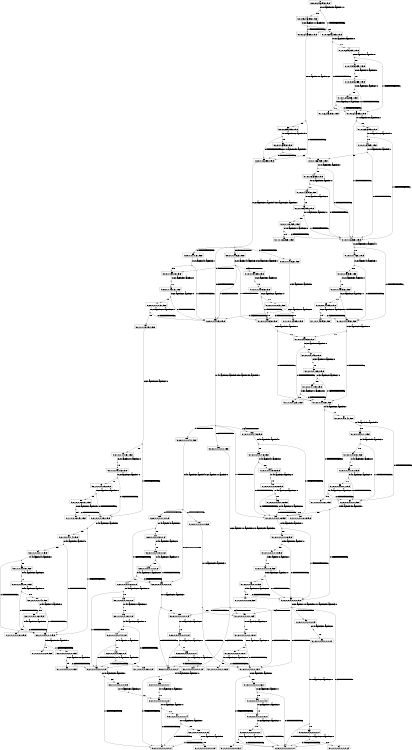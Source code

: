 digraph MDP {
size="8,5"
node [shape=box];
0 -> n0_0 [ arrowhead=none,label="0:r0_WayPoint13_WayPoint11.0" ];
n0_0 [ shape=point,width=0.1,height=0.1,label="" ];
n0_0 -> 1 [ label="0.8" ];
n0_0 -> 2 [ label="0.19999999999999996" ];
1 -> n1_0 [ arrowhead=none,label="0:r0_WayPoint11_WayPoint9.0" ];
n1_0 [ shape=point,width=0.1,height=0.1,label="" ];
n1_0 -> 2 [ label="0.19999999999999996" ];
n1_0 -> 3 [ label="0.8" ];
2 -> n2_0 [ arrowhead=none,label="0:r1_WayPoint18_WayPoint16.0" ];
n2_0 [ shape=point,width=0.1,height=0.1,label="" ];
n2_0 -> 60 [ label="0.8" ];
n2_0 -> 61 [ label="0.19999999999999996" ];
3 -> n3_0 [ arrowhead=none,label="0:r0_WayPoint9_WayPoint8.0" ];
n3_0 [ shape=point,width=0.1,height=0.1,label="" ];
n3_0 -> 4 [ label="0.8" ];
n3_0 -> 5 [ label="0.19999999999999996" ];
4 -> n4_0 [ arrowhead=none,label="0:r0_WayPoint8_WayPoint7.0" ];
n4_0 [ shape=point,width=0.1,height=0.1,label="" ];
n4_0 -> 5 [ label="0.19999999999999996" ];
n4_0 -> 6 [ label="0.8" ];
5 -> n5_0 [ arrowhead=none,label="0:r1_WayPoint18_WayPoint16.0" ];
n5_0 [ shape=point,width=0.1,height=0.1,label="" ];
n5_0 -> 10 [ label="0.8" ];
n5_0 -> 11 [ label="0.19999999999999996" ];
6 -> n6_0 [ arrowhead=none,label="0:r0_WayPoint7_WayPoint2.0" ];
n6_0 [ shape=point,width=0.1,height=0.1,label="" ];
n6_0 -> 7 [ label="1.0" ];
7 -> n7_0 [ arrowhead=none,label="0:r0_WayPoint2_WayPoint27.0" ];
n7_0 [ shape=point,width=0.1,height=0.1,label="" ];
n7_0 -> 5 [ label="0.19999999999999996" ];
n7_0 -> 8 [ label="0.8" ];
8 -> n8_0 [ arrowhead=none,label="0:r0_WayPoint27_WayPoint28.0" ];
n8_0 [ shape=point,width=0.1,height=0.1,label="" ];
n8_0 -> 5 [ label="0.19999999999999996" ];
n8_0 -> 9 [ label="0.8" ];
10 -> n10_0 [ arrowhead=none,label="0:r1_WayPoint16_WayPoint15.0" ];
n10_0 [ shape=point,width=0.1,height=0.1,label="" ];
n10_0 -> 11 [ label="0.19999999999999996" ];
n10_0 -> 12 [ label="0.8" ];
11 -> n11_0 [ arrowhead=none,label="0:r2_WayPoint30_WayPoint4.0" ];
n11_0 [ shape=point,width=0.1,height=0.1,label="" ];
n11_0 -> 19 [ label="0.8" ];
n11_0 -> 20 [ label="0.19999999999999996" ];
12 -> n12_0 [ arrowhead=none,label="0:r1_WayPoint15_WayPoint9.0" ];
n12_0 [ shape=point,width=0.1,height=0.1,label="" ];
n12_0 -> 11 [ label="0.19999999999999996" ];
n12_0 -> 13 [ label="0.8" ];
13 -> n13_0 [ arrowhead=none,label="0:r1_WayPoint9_WayPoint8.0" ];
n13_0 [ shape=point,width=0.1,height=0.1,label="" ];
n13_0 -> 11 [ label="0.19999999999999996" ];
n13_0 -> 14 [ label="0.8" ];
14 -> n14_0 [ arrowhead=none,label="0:r1_WayPoint8_WayPoint7.0" ];
n14_0 [ shape=point,width=0.1,height=0.1,label="" ];
n14_0 -> 11 [ label="0.19999999999999996" ];
n14_0 -> 15 [ label="0.8" ];
15 -> n15_0 [ arrowhead=none,label="0:r1_WayPoint7_WayPoint2.0" ];
n15_0 [ shape=point,width=0.1,height=0.1,label="" ];
n15_0 -> 16 [ label="1.0" ];
16 -> n16_0 [ arrowhead=none,label="0:r1_WayPoint2_WayPoint27.0" ];
n16_0 [ shape=point,width=0.1,height=0.1,label="" ];
n16_0 -> 17 [ label="0.8" ];
n16_0 -> 11 [ label="0.19999999999999996" ];
17 -> n17_0 [ arrowhead=none,label="0:r1_WayPoint27_WayPoint28.0" ];
n17_0 [ shape=point,width=0.1,height=0.1,label="" ];
n17_0 -> 18 [ label="0.8" ];
n17_0 -> 11 [ label="0.19999999999999996" ];
19 -> n19_0 [ arrowhead=none,label="0:r2_WayPoint4_WayPoint3.0" ];
n19_0 [ shape=point,width=0.1,height=0.1,label="" ];
n19_0 -> 20 [ label="0.19999999999999996" ];
n19_0 -> 21 [ label="0.8" ];
20 -> n20_0 [ arrowhead=none,label="0:r3_WayPoint25_WayPoint8.0" ];
n20_0 [ shape=point,width=0.1,height=0.1,label="" ];
n20_0 -> 25 [ label="0.8" ];
n20_0 -> 26 [ label="0.19999999999999996" ];
21 -> n21_0 [ arrowhead=none,label="0:r2_WayPoint3_WayPoint2.0" ];
n21_0 [ shape=point,width=0.1,height=0.1,label="" ];
n21_0 -> 22 [ label="1.0" ];
22 -> n22_0 [ arrowhead=none,label="0:r2_WayPoint2_WayPoint27.0" ];
n22_0 [ shape=point,width=0.1,height=0.1,label="" ];
n22_0 -> 20 [ label="0.19999999999999996" ];
n22_0 -> 23 [ label="0.8" ];
23 -> n23_0 [ arrowhead=none,label="0:r2_WayPoint27_WayPoint28.0" ];
n23_0 [ shape=point,width=0.1,height=0.1,label="" ];
n23_0 -> 20 [ label="0.19999999999999996" ];
n23_0 -> 24 [ label="0.8" ];
25 -> n25_0 [ arrowhead=none,label="0:r3_WayPoint8_WayPoint7.0" ];
n25_0 [ shape=point,width=0.1,height=0.1,label="" ];
n25_0 -> 26 [ label="0.19999999999999996" ];
n25_0 -> 27 [ label="0.8" ];
26 -> n26_0 [ arrowhead=none,label="0:r4_WayPoint6_WayPoint5.0" ];
n26_0 [ shape=point,width=0.1,height=0.1,label="" ];
n26_0 -> 32 [ label="0.19999999999999996" ];
n26_0 -> 31 [ label="0.8" ];
27 -> n27_0 [ arrowhead=none,label="0:r3_WayPoint7_WayPoint2.0" ];
n27_0 [ shape=point,width=0.1,height=0.1,label="" ];
n27_0 -> 28 [ label="1.0" ];
28 -> n28_0 [ arrowhead=none,label="0:r3_WayPoint2_WayPoint27.0" ];
n28_0 [ shape=point,width=0.1,height=0.1,label="" ];
n28_0 -> 26 [ label="0.19999999999999996" ];
n28_0 -> 29 [ label="0.8" ];
29 -> n29_0 [ arrowhead=none,label="0:r3_WayPoint27_WayPoint28.0" ];
n29_0 [ shape=point,width=0.1,height=0.1,label="" ];
n29_0 -> 26 [ label="0.19999999999999996" ];
n29_0 -> 30 [ label="0.8" ];
31 -> n31_0 [ arrowhead=none,label="0:r4_WayPoint5_WayPoint4.0" ];
n31_0 [ shape=point,width=0.1,height=0.1,label="" ];
n31_0 -> 32 [ label="0.19999999999999996" ];
n31_0 -> 33 [ label="0.8" ];
32 -> n32_0 [ arrowhead=none,label="0:r5_WayPoint15_WayPoint9.0" ];
n32_0 [ shape=point,width=0.1,height=0.1,label="" ];
n32_0 -> 38 [ label="0.8" ];
n32_0 -> 39 [ label="0.19999999999999996" ];
33 -> n33_0 [ arrowhead=none,label="0:r4_WayPoint4_WayPoint3.0" ];
n33_0 [ shape=point,width=0.1,height=0.1,label="" ];
n33_0 -> 32 [ label="0.19999999999999996" ];
n33_0 -> 34 [ label="0.8" ];
34 -> n34_0 [ arrowhead=none,label="0:r4_WayPoint3_WayPoint2.0" ];
n34_0 [ shape=point,width=0.1,height=0.1,label="" ];
n34_0 -> 35 [ label="1.0" ];
35 -> n35_0 [ arrowhead=none,label="0:r4_WayPoint2_WayPoint27.0" ];
n35_0 [ shape=point,width=0.1,height=0.1,label="" ];
n35_0 -> 32 [ label="0.19999999999999996" ];
n35_0 -> 36 [ label="0.8" ];
36 -> n36_0 [ arrowhead=none,label="0:r4_WayPoint27_WayPoint28.0" ];
n36_0 [ shape=point,width=0.1,height=0.1,label="" ];
n36_0 -> 32 [ label="0.19999999999999996" ];
n36_0 -> 37 [ label="0.8" ];
38 -> n38_0 [ arrowhead=none,label="0:r5_WayPoint9_WayPoint8.0" ];
n38_0 [ shape=point,width=0.1,height=0.1,label="" ];
n38_0 -> 39 [ label="0.19999999999999996" ];
n38_0 -> 40 [ label="0.8" ];
39 -> n39_0 [ arrowhead=none,label="0:r6_WayPoint11_WayPoint9.0r7_WayPoint29_WayPoint3.0" ];
n39_0 [ shape=point,width=0.1,height=0.1,label="" ];
n39_0 -> 48 [ label="0.03999999999999998" ];
n39_0 -> 45 [ label="0.6400000000000001" ];
n39_0 -> 46 [ label="0.15999999999999998" ];
n39_0 -> 47 [ label="0.15999999999999998" ];
40 -> n40_0 [ arrowhead=none,label="0:r5_WayPoint8_WayPoint7.0" ];
n40_0 [ shape=point,width=0.1,height=0.1,label="" ];
n40_0 -> 39 [ label="0.19999999999999996" ];
n40_0 -> 41 [ label="0.8" ];
41 -> n41_0 [ arrowhead=none,label="0:r5_WayPoint7_WayPoint2.0" ];
n41_0 [ shape=point,width=0.1,height=0.1,label="" ];
n41_0 -> 42 [ label="1.0" ];
42 -> n42_0 [ arrowhead=none,label="0:r5_WayPoint2_WayPoint27.0" ];
n42_0 [ shape=point,width=0.1,height=0.1,label="" ];
n42_0 -> 39 [ label="0.19999999999999996" ];
n42_0 -> 43 [ label="0.8" ];
43 -> n43_0 [ arrowhead=none,label="0:r5_WayPoint27_WayPoint28.0" ];
n43_0 [ shape=point,width=0.1,height=0.1,label="" ];
n43_0 -> 39 [ label="0.19999999999999996" ];
n43_0 -> 44 [ label="0.8" ];
45 -> n45_0 [ arrowhead=none,label="0:r7_WayPoint3_WayPoint2.0" ];
n45_0 [ shape=point,width=0.1,height=0.1,label="" ];
n45_0 -> 49 [ label="1.0" ];
46 -> n46_0 [ arrowhead=none,label="0:r7_WayPoint3_WayPoint2.0" ];
n46_0 [ shape=point,width=0.1,height=0.1,label="" ];
n46_0 -> 52 [ label="1.0" ];
47 -> n47_0 [ arrowhead=none,label="0:r6_WayPoint9_WayPoint8.0" ];
n47_0 [ shape=point,width=0.1,height=0.1,label="" ];
n47_0 -> 48 [ label="0.19999999999999996" ];
n47_0 -> 55 [ label="0.8" ];
49 -> n49_0 [ arrowhead=none,label="0:r7_WayPoint2_WayPoint27.0" ];
n49_0 [ shape=point,width=0.1,height=0.1,label="" ];
n49_0 -> 50 [ label="0.8" ];
n49_0 -> 47 [ label="0.19999999999999996" ];
50 -> n50_0 [ arrowhead=none,label="0:r7_WayPoint27_WayPoint28.0" ];
n50_0 [ shape=point,width=0.1,height=0.1,label="" ];
n50_0 -> 51 [ label="0.8" ];
n50_0 -> 47 [ label="0.19999999999999996" ];
52 -> n52_0 [ arrowhead=none,label="0:r7_WayPoint2_WayPoint27.0" ];
n52_0 [ shape=point,width=0.1,height=0.1,label="" ];
n52_0 -> 48 [ label="0.19999999999999996" ];
n52_0 -> 53 [ label="0.8" ];
53 -> n53_0 [ arrowhead=none,label="0:r7_WayPoint27_WayPoint28.0" ];
n53_0 [ shape=point,width=0.1,height=0.1,label="" ];
n53_0 -> 48 [ label="0.19999999999999996" ];
n53_0 -> 54 [ label="0.8" ];
55 -> n55_0 [ arrowhead=none,label="0:r6_WayPoint8_WayPoint7.0" ];
n55_0 [ shape=point,width=0.1,height=0.1,label="" ];
n55_0 -> 48 [ label="0.19999999999999996" ];
n55_0 -> 56 [ label="0.8" ];
56 -> n56_0 [ arrowhead=none,label="0:r6_WayPoint7_WayPoint2.0" ];
n56_0 [ shape=point,width=0.1,height=0.1,label="" ];
n56_0 -> 57 [ label="1.0" ];
57 -> n57_0 [ arrowhead=none,label="0:r6_WayPoint2_WayPoint27.0" ];
n57_0 [ shape=point,width=0.1,height=0.1,label="" ];
n57_0 -> 48 [ label="0.19999999999999996" ];
n57_0 -> 58 [ label="0.8" ];
58 -> n58_0 [ arrowhead=none,label="0:r6_WayPoint27_WayPoint28.0" ];
n58_0 [ shape=point,width=0.1,height=0.1,label="" ];
n58_0 -> 48 [ label="0.19999999999999996" ];
n58_0 -> 59 [ label="0.8" ];
60 -> n60_0 [ arrowhead=none,label="0:r1_WayPoint16_WayPoint15.0" ];
n60_0 [ shape=point,width=0.1,height=0.1,label="" ];
n60_0 -> 61 [ label="0.19999999999999996" ];
n60_0 -> 62 [ label="0.8" ];
61 -> n61_0 [ arrowhead=none,label="0:r2_WayPoint30_WayPoint4.0r3_WayPoint25_WayPoint8.0" ];
n61_0 [ shape=point,width=0.1,height=0.1,label="" ];
n61_0 -> 64 [ label="0.15999999999999998" ];
n61_0 -> 65 [ label="0.15999999999999998" ];
n61_0 -> 66 [ label="0.03999999999999998" ];
n61_0 -> 63 [ label="0.6400000000000001" ];
62 -> n62_0 [ arrowhead=none,label="0:r1_WayPoint15_WayPoint9.0" ];
n62_0 [ shape=point,width=0.1,height=0.1,label="" ];
n62_0 -> 13 [ label="0.8" ];
n62_0 -> 61 [ label="0.19999999999999996" ];
63 -> n63_0 [ arrowhead=none,label="0:r2_WayPoint4_WayPoint3.0r3_WayPoint8_WayPoint9.0" ];
n63_0 [ shape=point,width=0.1,height=0.1,label="" ];
n63_0 -> 66 [ label="0.03999999999999998" ];
n63_0 -> 67 [ label="0.6400000000000001" ];
n63_0 -> 68 [ label="0.15999999999999998" ];
n63_0 -> 69 [ label="0.15999999999999998" ];
64 -> n64_0 [ arrowhead=none,label="0:r3_WayPoint8_WayPoint9.0" ];
n64_0 [ shape=point,width=0.1,height=0.1,label="" ];
n64_0 -> 66 [ label="0.19999999999999996" ];
n64_0 -> 68 [ label="0.8" ];
65 -> n65_0 [ arrowhead=none,label="0:r2_WayPoint4_WayPoint3.0" ];
n65_0 [ shape=point,width=0.1,height=0.1,label="" ];
n65_0 -> 66 [ label="0.19999999999999996" ];
n65_0 -> 69 [ label="0.8" ];
66 -> n66_0 [ arrowhead=none,label="0:r4_WayPoint6_WayPoint5.0r5_WayPoint15_WayPoint9.0" ];
n66_0 [ shape=point,width=0.1,height=0.1,label="" ];
n66_0 -> 100 [ label="0.15999999999999998" ];
n66_0 -> 101 [ label="0.03999999999999998" ];
n66_0 -> 102 [ label="0.6400000000000001" ];
n66_0 -> 38 [ label="0.15999999999999998" ];
67 -> n67_0 [ arrowhead=none,label="0:r2_WayPoint3_WayPoint2.0" ];
n67_0 [ shape=point,width=0.1,height=0.1,label="" ];
n67_0 -> 70 [ label="1.0" ];
68 -> n68_0 [ arrowhead=none,label="0:r3_WayPoint9_WayPoint8.0" ];
n68_0 [ shape=point,width=0.1,height=0.1,label="" ];
n68_0 -> 25 [ label="0.8" ];
n68_0 -> 26 [ label="0.19999999999999996" ];
69 -> n69_0 [ arrowhead=none,label="0:r2_WayPoint3_WayPoint2.0" ];
n69_0 [ shape=point,width=0.1,height=0.1,label="" ];
n69_0 -> 73 [ label="1.0" ];
70 -> n70_0 [ arrowhead=none,label="0:r2_WayPoint2_WayPoint27.0" ];
n70_0 [ shape=point,width=0.1,height=0.1,label="" ];
n70_0 -> 68 [ label="0.19999999999999996" ];
n70_0 -> 71 [ label="0.8" ];
71 -> n71_0 [ arrowhead=none,label="0:r2_WayPoint27_WayPoint28.0" ];
n71_0 [ shape=point,width=0.1,height=0.1,label="" ];
n71_0 -> 68 [ label="0.19999999999999996" ];
n71_0 -> 72 [ label="0.8" ];
73 -> n73_0 [ arrowhead=none,label="0:r2_WayPoint2_WayPoint27.0" ];
n73_0 [ shape=point,width=0.1,height=0.1,label="" ];
n73_0 -> 66 [ label="0.19999999999999996" ];
n73_0 -> 74 [ label="0.8" ];
74 -> n74_0 [ arrowhead=none,label="0:r2_WayPoint27_WayPoint28.0" ];
n74_0 [ shape=point,width=0.1,height=0.1,label="" ];
n74_0 -> 66 [ label="0.19999999999999996" ];
n74_0 -> 75 [ label="0.8" ];
75 -> n75_0 [ arrowhead=none,label="0:r2_WayPoint28_WayPoint27.0" ];
n75_0 [ shape=point,width=0.1,height=0.1,label="" ];
n75_0 -> 76 [ label="0.8" ];
n75_0 -> 77 [ label="0.19999999999999996" ];
76 -> n76_0 [ arrowhead=none,label="0:r2_WayPoint27_WayPoint2.0" ];
n76_0 [ shape=point,width=0.1,height=0.1,label="" ];
n76_0 -> 78 [ label="1.0" ];
77 -> n77_0 [ arrowhead=none,label="0:r4_WayPoint6_WayPoint5.0" ];
n77_0 [ shape=point,width=0.1,height=0.1,label="" ];
n77_0 -> 82 [ label="0.8" ];
n77_0 -> 83 [ label="0.19999999999999996" ];
78 -> n78_0 [ arrowhead=none,label="0:r2_WayPoint2_WayPoint7.0" ];
n78_0 [ shape=point,width=0.1,height=0.1,label="" ];
n78_0 -> 77 [ label="0.19999999999999996" ];
n78_0 -> 79 [ label="0.8" ];
79 -> n79_0 [ arrowhead=none,label="0:r2_WayPoint7_WayPoint8.0" ];
n79_0 [ shape=point,width=0.1,height=0.1,label="" ];
n79_0 -> 80 [ label="0.8" ];
n79_0 -> 77 [ label="0.19999999999999996" ];
80 -> n80_0 [ arrowhead=none,label="0:r2_WayPoint8_WayPoint9.0" ];
n80_0 [ shape=point,width=0.1,height=0.1,label="" ];
n80_0 -> 81 [ label="0.8" ];
n80_0 -> 77 [ label="0.19999999999999996" ];
82 -> n82_0 [ arrowhead=none,label="0:r4_WayPoint5_WayPoint4.0" ];
n82_0 [ shape=point,width=0.1,height=0.1,label="" ];
n82_0 -> 83 [ label="0.19999999999999996" ];
n82_0 -> 84 [ label="0.8" ];
83 -> n83_0 [ arrowhead=none,label="0:r5_WayPoint15_WayPoint9.0" ];
n83_0 [ shape=point,width=0.1,height=0.1,label="" ];
n83_0 -> 90 [ label="0.19999999999999996" ];
n83_0 -> 91 [ label="0.8" ];
84 -> n84_0 [ arrowhead=none,label="0:r4_WayPoint4_WayPoint3.0" ];
n84_0 [ shape=point,width=0.1,height=0.1,label="" ];
n84_0 -> 83 [ label="0.19999999999999996" ];
n84_0 -> 85 [ label="0.8" ];
85 -> n85_0 [ arrowhead=none,label="0:r4_WayPoint3_WayPoint2.0" ];
n85_0 [ shape=point,width=0.1,height=0.1,label="" ];
n85_0 -> 86 [ label="1.0" ];
86 -> n86_0 [ arrowhead=none,label="0:r4_WayPoint2_WayPoint7.0" ];
n86_0 [ shape=point,width=0.1,height=0.1,label="" ];
n86_0 -> 83 [ label="0.19999999999999996" ];
n86_0 -> 87 [ label="0.8" ];
87 -> n87_0 [ arrowhead=none,label="0:r4_WayPoint7_WayPoint8.0" ];
n87_0 [ shape=point,width=0.1,height=0.1,label="" ];
n87_0 -> 83 [ label="0.19999999999999996" ];
n87_0 -> 88 [ label="0.8" ];
88 -> n88_0 [ arrowhead=none,label="0:r4_WayPoint8_WayPoint9.0" ];
n88_0 [ shape=point,width=0.1,height=0.1,label="" ];
n88_0 -> 83 [ label="0.19999999999999996" ];
n88_0 -> 89 [ label="0.8" ];
90 -> n90_0 [ arrowhead=none,label="0:r6_WayPoint11_WayPoint9.0" ];
n90_0 [ shape=point,width=0.1,height=0.1,label="" ];
n90_0 -> 92 [ label="0.19999999999999996" ];
n90_0 -> 93 [ label="0.8" ];
92 -> n92_0 [ arrowhead=none,label="0:r7_WayPoint29_WayPoint3.0" ];
n92_0 [ shape=point,width=0.1,height=0.1,label="" ];
n92_0 -> 94 [ label="0.19999999999999996" ];
n92_0 -> 95 [ label="0.8" ];
95 -> n95_0 [ arrowhead=none,label="0:r7_WayPoint3_WayPoint2.0" ];
n95_0 [ shape=point,width=0.1,height=0.1,label="" ];
n95_0 -> 96 [ label="1.0" ];
96 -> n96_0 [ arrowhead=none,label="0:r7_WayPoint2_WayPoint7.0" ];
n96_0 [ shape=point,width=0.1,height=0.1,label="" ];
n96_0 -> 97 [ label="0.8" ];
n96_0 -> 94 [ label="0.19999999999999996" ];
97 -> n97_0 [ arrowhead=none,label="0:r7_WayPoint7_WayPoint8.0" ];
n97_0 [ shape=point,width=0.1,height=0.1,label="" ];
n97_0 -> 98 [ label="0.8" ];
n97_0 -> 94 [ label="0.19999999999999996" ];
98 -> n98_0 [ arrowhead=none,label="0:r7_WayPoint8_WayPoint9.0" ];
n98_0 [ shape=point,width=0.1,height=0.1,label="" ];
n98_0 -> 99 [ label="0.8" ];
n98_0 -> 94 [ label="0.19999999999999996" ];
100 -> n100_0 [ arrowhead=none,label="0:r4_WayPoint5_WayPoint4.0r6_WayPoint11_WayPoint9.0" ];
n100_0 [ shape=point,width=0.1,height=0.1,label="" ];
n100_0 -> 108 [ label="0.4444444444444445" ];
n100_0 -> 109 [ label="0.11111111111111108" ];
n100_0 -> 110 [ label="0.4444444444444445" ];
101 -> n101_0 [ arrowhead=none,label="0:r6_WayPoint11_WayPoint9.0r7_WayPoint29_WayPoint3.0" ];
n101_0 [ shape=point,width=0.1,height=0.1,label="" ];
n101_0 -> 120 [ label="0.15999999999999998" ];
n101_0 -> 121 [ label="0.03999999999999998" ];
n101_0 -> 45 [ label="0.6400000000000001" ];
n101_0 -> 47 [ label="0.15999999999999998" ];
102 -> n102_0 [ arrowhead=none,label="0:r4_WayPoint5_WayPoint4.0" ];
n102_0 [ shape=point,width=0.1,height=0.1,label="" ];
n102_0 -> 38 [ label="0.19999999999999996" ];
n102_0 -> 103 [ label="0.8" ];
103 -> n103_0 [ arrowhead=none,label="0:r4_WayPoint4_WayPoint3.0" ];
n103_0 [ shape=point,width=0.1,height=0.1,label="" ];
n103_0 -> 38 [ label="0.19999999999999996" ];
n103_0 -> 104 [ label="0.8" ];
104 -> n104_0 [ arrowhead=none,label="0:r4_WayPoint3_WayPoint2.0" ];
n104_0 [ shape=point,width=0.1,height=0.1,label="" ];
n104_0 -> 105 [ label="1.0" ];
105 -> n105_0 [ arrowhead=none,label="0:r4_WayPoint2_WayPoint27.0" ];
n105_0 [ shape=point,width=0.1,height=0.1,label="" ];
n105_0 -> 38 [ label="0.19999999999999996" ];
n105_0 -> 106 [ label="0.8" ];
106 -> n106_0 [ arrowhead=none,label="0:r4_WayPoint27_WayPoint28.0" ];
n106_0 [ shape=point,width=0.1,height=0.1,label="" ];
n106_0 -> 38 [ label="0.19999999999999996" ];
n106_0 -> 107 [ label="0.8" ];
108 -> n108_0 [ arrowhead=none,label="0:r4_WayPoint4_WayPoint3.0" ];
n108_0 [ shape=point,width=0.1,height=0.1,label="" ];
n108_0 -> 109 [ label="0.19999999999999996" ];
n108_0 -> 111 [ label="0.8" ];
109 -> n109_0 [ arrowhead=none,label="0:r7_WayPoint29_WayPoint3.0" ];
n109_0 [ shape=point,width=0.1,height=0.1,label="" ];
n109_0 -> 120 [ label="0.8" ];
n109_0 -> 121 [ label="0.19999999999999996" ];
110 -> n110_0 [ arrowhead=none,label="0:r7_WayPoint29_WayPoint3.0" ];
n110_0 [ shape=point,width=0.1,height=0.1,label="" ];
n110_0 -> 45 [ label="0.8" ];
n110_0 -> 47 [ label="0.19999999999999996" ];
111 -> n111_0 [ arrowhead=none,label="0:r4_WayPoint3_WayPoint2.0" ];
n111_0 [ shape=point,width=0.1,height=0.1,label="" ];
n111_0 -> 112 [ label="1.0" ];
112 -> n112_0 [ arrowhead=none,label="0:r4_WayPoint2_WayPoint27.0" ];
n112_0 [ shape=point,width=0.1,height=0.1,label="" ];
n112_0 -> 113 [ label="0.8" ];
n112_0 -> 109 [ label="0.19999999999999996" ];
113 -> n113_0 [ arrowhead=none,label="0:r4_WayPoint27_WayPoint28.0" ];
n113_0 [ shape=point,width=0.1,height=0.1,label="" ];
n113_0 -> 114 [ label="0.8" ];
n113_0 -> 109 [ label="0.19999999999999996" ];
114 -> n114_0 [ arrowhead=none,label="0:r4_WayPoint28_WayPoint27.0" ];
n114_0 [ shape=point,width=0.1,height=0.1,label="" ];
n114_0 -> 115 [ label="0.8" ];
n114_0 -> 92 [ label="0.19999999999999996" ];
115 -> n115_0 [ arrowhead=none,label="0:r4_WayPoint27_WayPoint2.0" ];
n115_0 [ shape=point,width=0.1,height=0.1,label="" ];
n115_0 -> 116 [ label="1.0" ];
116 -> n116_0 [ arrowhead=none,label="0:r4_WayPoint2_WayPoint7.0" ];
n116_0 [ shape=point,width=0.1,height=0.1,label="" ];
n116_0 -> 117 [ label="0.8" ];
n116_0 -> 92 [ label="0.19999999999999996" ];
117 -> n117_0 [ arrowhead=none,label="0:r4_WayPoint7_WayPoint8.0" ];
n117_0 [ shape=point,width=0.1,height=0.1,label="" ];
n117_0 -> 118 [ label="0.8" ];
n117_0 -> 92 [ label="0.19999999999999996" ];
118 -> n118_0 [ arrowhead=none,label="0:r4_WayPoint8_WayPoint9.0" ];
n118_0 [ shape=point,width=0.1,height=0.1,label="" ];
n118_0 -> 119 [ label="0.8" ];
n118_0 -> 92 [ label="0.19999999999999996" ];
120 -> n120_0 [ arrowhead=none,label="0:r7_WayPoint3_WayPoint2.0" ];
n120_0 [ shape=point,width=0.1,height=0.1,label="" ];
n120_0 -> 122 [ label="1.0" ];
122 -> n122_0 [ arrowhead=none,label="0:r7_WayPoint2_WayPoint27.0" ];
n122_0 [ shape=point,width=0.1,height=0.1,label="" ];
n122_0 -> 121 [ label="0.19999999999999996" ];
n122_0 -> 123 [ label="0.8" ];
123 -> n123_0 [ arrowhead=none,label="0:r7_WayPoint27_WayPoint28.0" ];
n123_0 [ shape=point,width=0.1,height=0.1,label="" ];
n123_0 -> 121 [ label="0.19999999999999996" ];
n123_0 -> 124 [ label="0.8" ];
124 -> n124_0 [ arrowhead=none,label="0:r7_WayPoint28_WayPoint27.0" ];
n124_0 [ shape=point,width=0.1,height=0.1,label="" ];
n124_0 -> 125 [ label="0.8" ];
n124_0 -> 94 [ label="0.19999999999999996" ];
125 -> n125_0 [ arrowhead=none,label="0:r7_WayPoint27_WayPoint2.0" ];
n125_0 [ shape=point,width=0.1,height=0.1,label="" ];
n125_0 -> 96 [ label="1.0" ];
0 [label="0\n(0,0,0,21,24,6,15,5,1,19,8)"]
1 [label="1\n(0,0,0,19,24,6,15,5,1,19,8)"]
2 [label="2\n(0,0,0,-1,24,6,15,5,1,19,8)"]
3 [label="3\n(0,1,0,18,24,6,15,5,1,19,8)"]
4 [label="4\n(0,1,0,16,24,6,15,5,1,19,8)"]
5 [label="5\n(0,1,0,-1,24,6,15,5,1,19,8)"]
6 [label="6\n(0,1,0,14,24,6,15,5,1,19,8)"]
7 [label="7\n(0,1,0,10,24,6,15,5,1,19,8)"]
8 [label="8\n(0,1,0,11,24,6,15,5,1,19,8)"]
9 [label="9\n(0,1,1,12,24,6,15,5,1,19,8)"]
10 [label="10\n(0,1,0,-1,23,6,15,5,1,19,8)"]
11 [label="11\n(0,1,0,-1,-1,6,15,5,1,19,8)"]
12 [label="12\n(0,1,0,-1,1,6,15,5,1,19,8)"]
13 [label="13\n(0,1,0,-1,18,6,15,5,1,19,8)"]
14 [label="14\n(0,1,0,-1,16,6,15,5,1,19,8)"]
15 [label="15\n(0,1,0,-1,14,6,15,5,1,19,8)"]
16 [label="16\n(0,1,0,-1,10,6,15,5,1,19,8)"]
17 [label="17\n(0,1,0,-1,11,6,15,5,1,19,8)"]
18 [label="18\n(0,1,1,-1,12,6,15,5,1,19,8)"]
19 [label="19\n(0,1,0,-1,-1,7,15,5,1,19,8)"]
20 [label="20\n(0,1,0,-1,-1,-1,15,5,1,19,8)"]
21 [label="21\n(0,1,0,-1,-1,9,15,5,1,19,8)"]
22 [label="22\n(0,1,0,-1,-1,10,15,5,1,19,8)"]
23 [label="23\n(0,1,0,-1,-1,11,15,5,1,19,8)"]
24 [label="24\n(0,1,1,-1,-1,12,15,5,1,19,8)"]
25 [label="25\n(0,1,0,-1,-1,-1,16,5,1,19,8)"]
26 [label="26\n(0,1,0,-1,-1,-1,-1,5,1,19,8)"]
27 [label="27\n(0,1,0,-1,-1,-1,14,5,1,19,8)"]
28 [label="28\n(0,1,0,-1,-1,-1,10,5,1,19,8)"]
29 [label="29\n(0,1,0,-1,-1,-1,11,5,1,19,8)"]
30 [label="30\n(0,1,1,-1,-1,-1,12,5,1,19,8)"]
31 [label="31\n(0,1,0,-1,-1,-1,-1,4,1,19,8)"]
32 [label="32\n(0,1,0,-1,-1,-1,-1,-1,1,19,8)"]
33 [label="33\n(0,1,0,-1,-1,-1,-1,7,1,19,8)"]
34 [label="34\n(0,1,0,-1,-1,-1,-1,9,1,19,8)"]
35 [label="35\n(0,1,0,-1,-1,-1,-1,10,1,19,8)"]
36 [label="36\n(0,1,0,-1,-1,-1,-1,11,1,19,8)"]
37 [label="37\n(0,1,1,-1,-1,-1,-1,12,1,19,8)"]
38 [label="38\n(0,1,0,-1,-1,-1,-1,-1,18,19,8)"]
39 [label="39\n(0,1,0,-1,-1,-1,-1,-1,-1,19,8)"]
40 [label="40\n(0,1,0,-1,-1,-1,-1,-1,16,19,8)"]
41 [label="41\n(0,1,0,-1,-1,-1,-1,-1,14,19,8)"]
42 [label="42\n(0,1,0,-1,-1,-1,-1,-1,10,19,8)"]
43 [label="43\n(0,1,0,-1,-1,-1,-1,-1,11,19,8)"]
44 [label="44\n(0,1,1,-1,-1,-1,-1,-1,12,19,8)"]
45 [label="45\n(0,1,0,-1,-1,-1,-1,-1,-1,18,9)"]
46 [label="46\n(0,1,0,-1,-1,-1,-1,-1,-1,-1,9)"]
47 [label="47\n(0,1,0,-1,-1,-1,-1,-1,-1,18,-1)"]
48 [label="48\n(0,1,0,-1,-1,-1,-1,-1,-1,-1,-1)"]
49 [label="49\n(0,1,0,-1,-1,-1,-1,-1,-1,18,10)"]
50 [label="50\n(0,1,0,-1,-1,-1,-1,-1,-1,18,11)"]
51 [label="51\n(0,1,1,-1,-1,-1,-1,-1,-1,18,12)"]
52 [label="52\n(0,1,0,-1,-1,-1,-1,-1,-1,-1,10)"]
53 [label="53\n(0,1,0,-1,-1,-1,-1,-1,-1,-1,11)"]
54 [label="54\n(0,1,1,-1,-1,-1,-1,-1,-1,-1,12)"]
55 [label="55\n(0,1,0,-1,-1,-1,-1,-1,-1,16,-1)"]
56 [label="56\n(0,1,0,-1,-1,-1,-1,-1,-1,14,-1)"]
57 [label="57\n(0,1,0,-1,-1,-1,-1,-1,-1,10,-1)"]
58 [label="58\n(0,1,0,-1,-1,-1,-1,-1,-1,11,-1)"]
59 [label="59\n(0,1,1,-1,-1,-1,-1,-1,-1,12,-1)"]
60 [label="60\n(0,0,0,-1,23,6,15,5,1,19,8)"]
61 [label="61\n(0,0,0,-1,-1,6,15,5,1,19,8)"]
62 [label="62\n(0,0,0,-1,1,6,15,5,1,19,8)"]
63 [label="63\n(0,0,0,-1,-1,7,16,5,1,19,8)"]
64 [label="64\n(0,0,0,-1,-1,-1,16,5,1,19,8)"]
65 [label="65\n(0,0,0,-1,-1,7,-1,5,1,19,8)"]
66 [label="66\n(0,0,0,-1,-1,-1,-1,5,1,19,8)"]
67 [label="67\n(0,1,0,-1,-1,9,18,5,1,19,8)"]
68 [label="68\n(0,1,0,-1,-1,-1,18,5,1,19,8)"]
69 [label="69\n(0,0,0,-1,-1,9,-1,5,1,19,8)"]
70 [label="70\n(0,1,0,-1,-1,10,18,5,1,19,8)"]
71 [label="71\n(0,1,0,-1,-1,11,18,5,1,19,8)"]
72 [label="72\n(0,1,1,-1,-1,12,18,5,1,19,8)"]
73 [label="73\n(0,0,0,-1,-1,10,-1,5,1,19,8)"]
74 [label="74\n(0,0,0,-1,-1,11,-1,5,1,19,8)"]
75 [label="75\n(0,0,1,-1,-1,12,-1,5,1,19,8)"]
76 [label="76\n(0,0,1,-1,-1,11,-1,5,1,19,8)"]
77 [label="77\n(0,0,1,-1,-1,-1,-1,5,1,19,8)"]
78 [label="78\n(0,0,1,-1,-1,10,-1,5,1,19,8)"]
79 [label="79\n(0,0,1,-1,-1,14,-1,5,1,19,8)"]
80 [label="80\n(0,0,1,-1,-1,16,-1,5,1,19,8)"]
81 [label="81\n(0,1,1,-1,-1,18,-1,5,1,19,8)"]
82 [label="82\n(0,0,1,-1,-1,-1,-1,4,1,19,8)"]
83 [label="83\n(0,0,1,-1,-1,-1,-1,-1,1,19,8)"]
84 [label="84\n(0,0,1,-1,-1,-1,-1,7,1,19,8)"]
85 [label="85\n(0,0,1,-1,-1,-1,-1,9,1,19,8)"]
86 [label="86\n(0,0,1,-1,-1,-1,-1,10,1,19,8)"]
87 [label="87\n(0,0,1,-1,-1,-1,-1,14,1,19,8)"]
88 [label="88\n(0,0,1,-1,-1,-1,-1,16,1,19,8)"]
89 [label="89\n(0,1,1,-1,-1,-1,-1,18,1,19,8)"]
90 [label="90\n(0,0,1,-1,-1,-1,-1,-1,-1,19,8)"]
91 [label="91\n(0,1,1,-1,-1,-1,-1,-1,18,19,8)"]
92 [label="92\n(0,0,1,-1,-1,-1,-1,-1,-1,-1,8)"]
93 [label="93\n(0,1,1,-1,-1,-1,-1,-1,-1,18,8)"]
94 [label="94\n(0,0,1,-1,-1,-1,-1,-1,-1,-1,-1)"]
95 [label="95\n(0,0,1,-1,-1,-1,-1,-1,-1,-1,9)"]
96 [label="96\n(0,0,1,-1,-1,-1,-1,-1,-1,-1,10)"]
97 [label="97\n(0,0,1,-1,-1,-1,-1,-1,-1,-1,14)"]
98 [label="98\n(0,0,1,-1,-1,-1,-1,-1,-1,-1,16)"]
99 [label="99\n(0,1,1,-1,-1,-1,-1,-1,-1,-1,18)"]
100 [label="100\n(0,0,0,-1,-1,-1,-1,4,-1,19,8)"]
101 [label="101\n(0,0,0,-1,-1,-1,-1,-1,-1,19,8)"]
102 [label="102\n(0,1,0,-1,-1,-1,-1,4,18,19,8)"]
103 [label="103\n(0,1,0,-1,-1,-1,-1,7,18,19,8)"]
104 [label="104\n(0,1,0,-1,-1,-1,-1,9,18,19,8)"]
105 [label="105\n(0,1,0,-1,-1,-1,-1,10,18,19,8)"]
106 [label="106\n(0,1,0,-1,-1,-1,-1,11,18,19,8)"]
107 [label="107\n(0,1,1,-1,-1,-1,-1,12,18,19,8)"]
108 [label="108\n(0,0,0,-1,-1,-1,-1,7,-1,-1,8)"]
109 [label="109\n(0,0,0,-1,-1,-1,-1,-1,-1,-1,8)"]
110 [label="110\n(0,1,0,-1,-1,-1,-1,-1,-1,18,8)"]
111 [label="111\n(0,0,0,-1,-1,-1,-1,9,-1,-1,8)"]
112 [label="112\n(0,0,0,-1,-1,-1,-1,10,-1,-1,8)"]
113 [label="113\n(0,0,0,-1,-1,-1,-1,11,-1,-1,8)"]
114 [label="114\n(0,0,1,-1,-1,-1,-1,12,-1,-1,8)"]
115 [label="115\n(0,0,1,-1,-1,-1,-1,11,-1,-1,8)"]
116 [label="116\n(0,0,1,-1,-1,-1,-1,10,-1,-1,8)"]
117 [label="117\n(0,0,1,-1,-1,-1,-1,14,-1,-1,8)"]
118 [label="118\n(0,0,1,-1,-1,-1,-1,16,-1,-1,8)"]
119 [label="119\n(0,1,1,-1,-1,-1,-1,18,-1,-1,8)"]
120 [label="120\n(0,0,0,-1,-1,-1,-1,-1,-1,-1,9)"]
121 [label="121\n(0,0,0,-1,-1,-1,-1,-1,-1,-1,-1)"]
122 [label="122\n(0,0,0,-1,-1,-1,-1,-1,-1,-1,10)"]
123 [label="123\n(0,0,0,-1,-1,-1,-1,-1,-1,-1,11)"]
124 [label="124\n(0,0,1,-1,-1,-1,-1,-1,-1,-1,12)"]
125 [label="125\n(0,0,1,-1,-1,-1,-1,-1,-1,-1,11)"]
}
